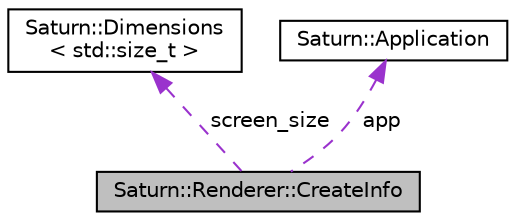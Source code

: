 digraph "Saturn::Renderer::CreateInfo"
{
  edge [fontname="Helvetica",fontsize="10",labelfontname="Helvetica",labelfontsize="10"];
  node [fontname="Helvetica",fontsize="10",shape=record];
  Node1 [label="Saturn::Renderer::CreateInfo",height=0.2,width=0.4,color="black", fillcolor="grey75", style="filled", fontcolor="black"];
  Node2 -> Node1 [dir="back",color="darkorchid3",fontsize="10",style="dashed",label=" screen_size" ,fontname="Helvetica"];
  Node2 [label="Saturn::Dimensions\l\< std::size_t \>",height=0.2,width=0.4,color="black", fillcolor="white", style="filled",URL="$struct_saturn_1_1_dimensions.html"];
  Node3 -> Node1 [dir="back",color="darkorchid3",fontsize="10",style="dashed",label=" app" ,fontname="Helvetica"];
  Node3 [label="Saturn::Application",height=0.2,width=0.4,color="black", fillcolor="white", style="filled",URL="$class_saturn_1_1_application.html"];
}
